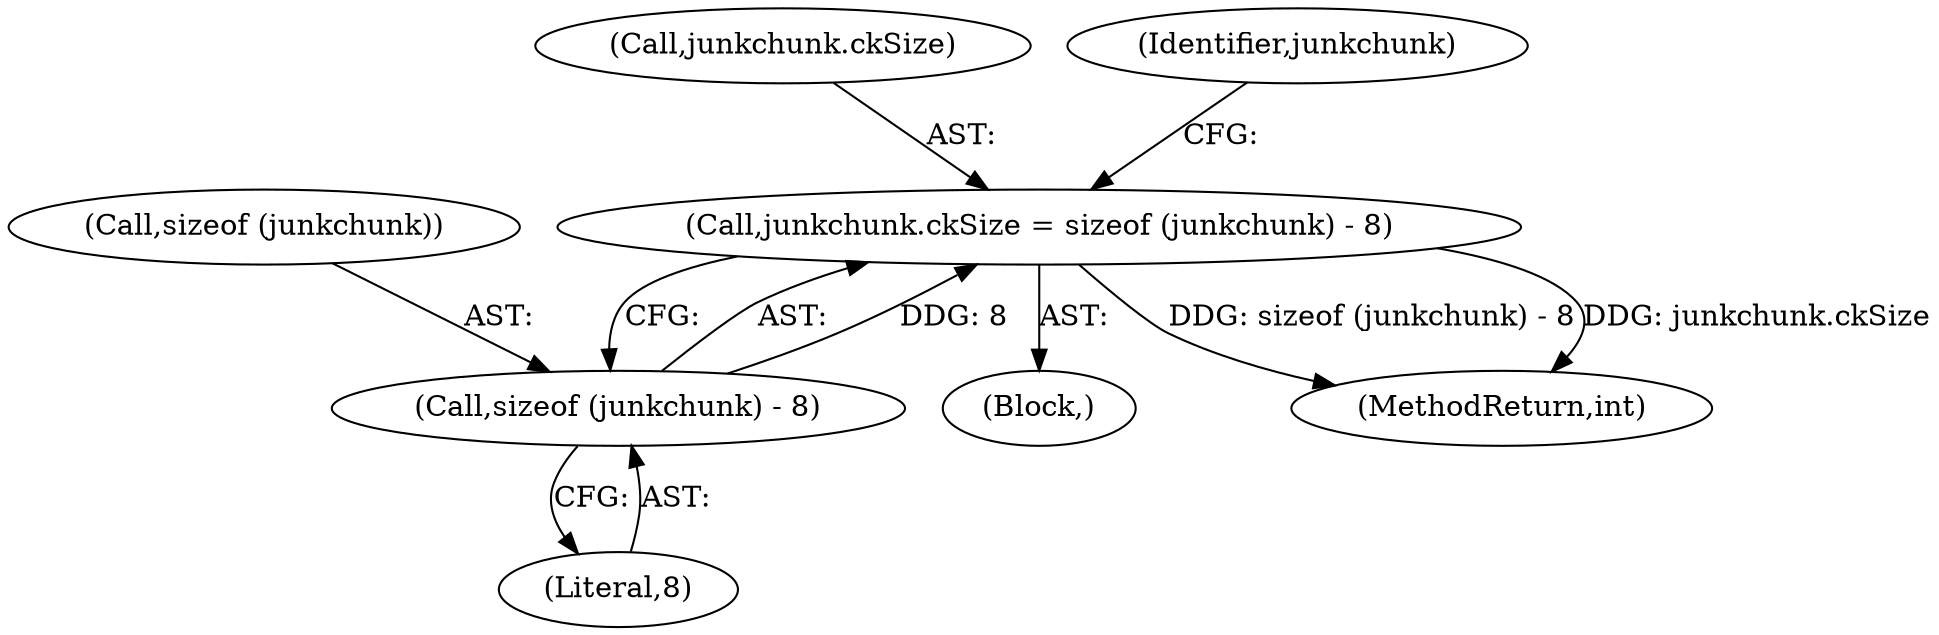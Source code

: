 digraph "0_WavPack_d5bf76b5a88d044a1be1d5656698e3ba737167e5_0@API" {
"1000447" [label="(Call,junkchunk.ckSize = sizeof (junkchunk) - 8)"];
"1000451" [label="(Call,sizeof (junkchunk) - 8)"];
"1000435" [label="(Block,)"];
"1000451" [label="(Call,sizeof (junkchunk) - 8)"];
"1000447" [label="(Call,junkchunk.ckSize = sizeof (junkchunk) - 8)"];
"1000448" [label="(Call,junkchunk.ckSize)"];
"1000454" [label="(Literal,8)"];
"1000452" [label="(Call,sizeof (junkchunk))"];
"1000457" [label="(Identifier,junkchunk)"];
"1000725" [label="(MethodReturn,int)"];
"1000447" -> "1000435"  [label="AST: "];
"1000447" -> "1000451"  [label="CFG: "];
"1000448" -> "1000447"  [label="AST: "];
"1000451" -> "1000447"  [label="AST: "];
"1000457" -> "1000447"  [label="CFG: "];
"1000447" -> "1000725"  [label="DDG: sizeof (junkchunk) - 8"];
"1000447" -> "1000725"  [label="DDG: junkchunk.ckSize"];
"1000451" -> "1000447"  [label="DDG: 8"];
"1000451" -> "1000454"  [label="CFG: "];
"1000452" -> "1000451"  [label="AST: "];
"1000454" -> "1000451"  [label="AST: "];
}
